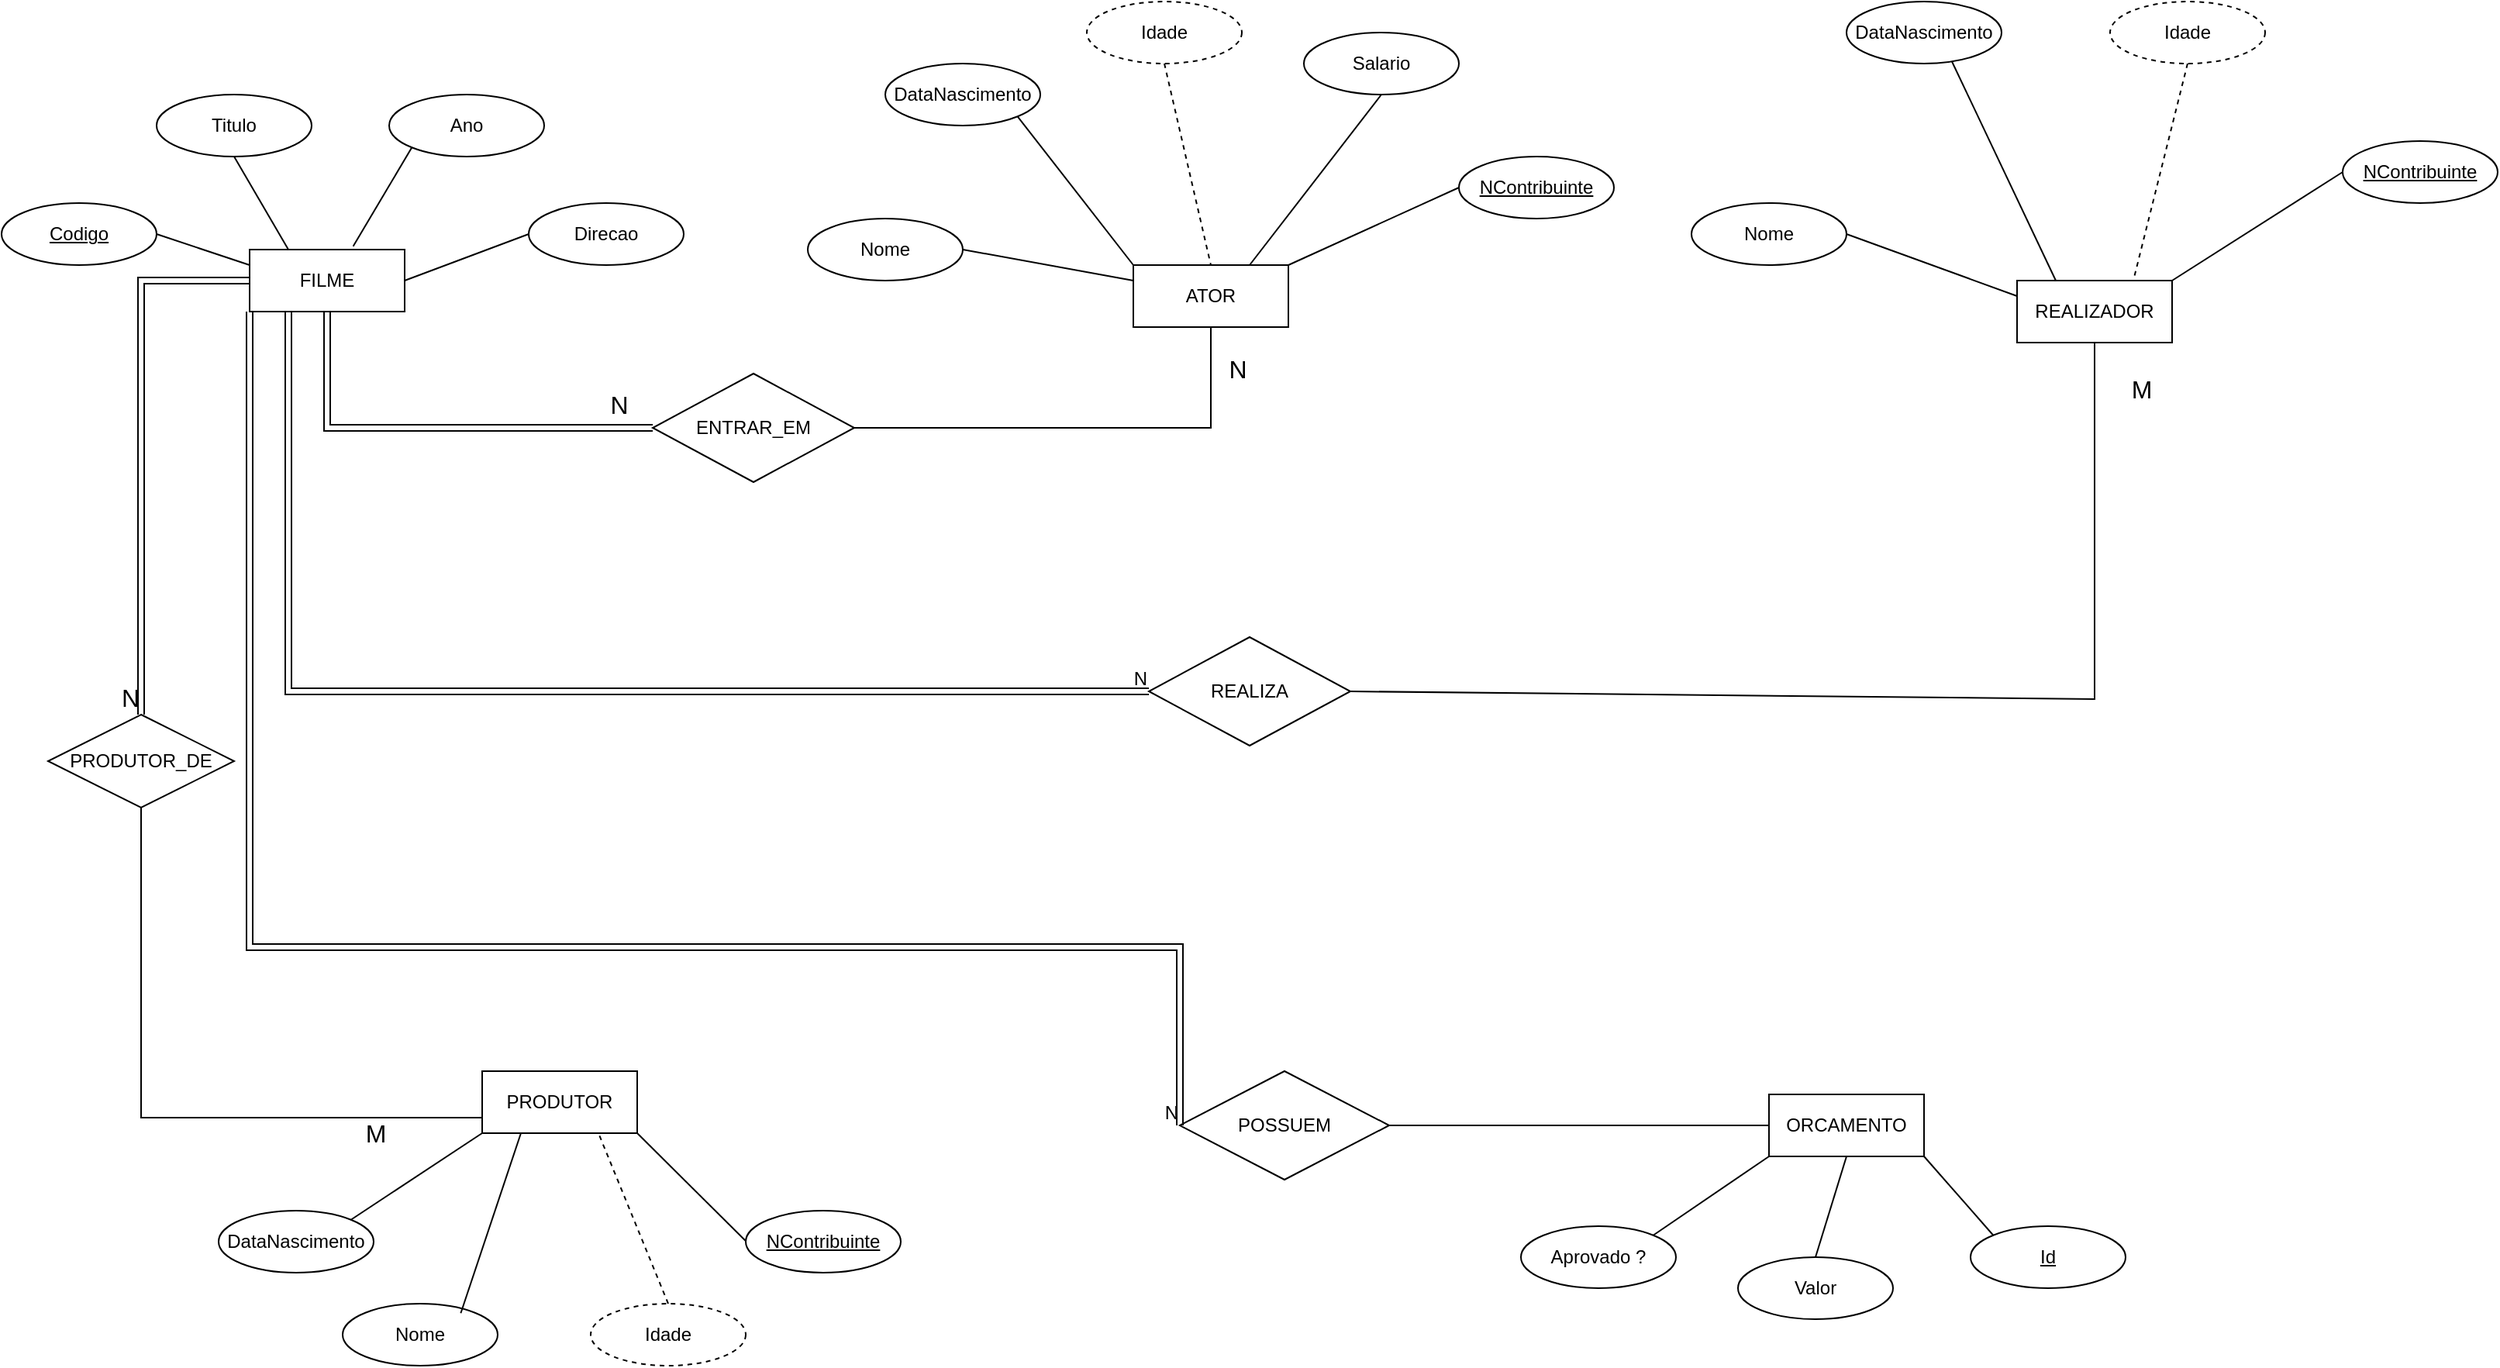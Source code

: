 <mxfile version="28.2.5">
  <diagram name="Página-1" id="HreFrmZobC3OmYjLnj-6">
    <mxGraphModel dx="1694" dy="1079" grid="1" gridSize="10" guides="1" tooltips="1" connect="1" arrows="1" fold="1" page="1" pageScale="1" pageWidth="1654" pageHeight="2336" math="0" shadow="0">
      <root>
        <mxCell id="0" />
        <mxCell id="1" parent="0" />
        <mxCell id="AuU502VJ4W-mcHUg2N5--1" value="&lt;font style=&quot;vertical-align: inherit;&quot; dir=&quot;auto&quot;&gt;&lt;font style=&quot;vertical-align: inherit;&quot; dir=&quot;auto&quot;&gt;FILME&lt;/font&gt;&lt;/font&gt;" style="whiteSpace=wrap;html=1;align=center;" parent="1" vertex="1">
          <mxGeometry x="190" y="320" width="100" height="40" as="geometry" />
        </mxCell>
        <mxCell id="AuU502VJ4W-mcHUg2N5--5" value="&lt;font style=&quot;vertical-align: inherit;&quot; dir=&quot;auto&quot;&gt;&lt;font style=&quot;vertical-align: inherit;&quot; dir=&quot;auto&quot;&gt;ATOR&lt;/font&gt;&lt;/font&gt;" style="whiteSpace=wrap;html=1;align=center;" parent="1" vertex="1">
          <mxGeometry x="760" y="330" width="100" height="40" as="geometry" />
        </mxCell>
        <mxCell id="AuU502VJ4W-mcHUg2N5--8" value="&lt;font style=&quot;vertical-align: inherit;&quot; dir=&quot;auto&quot;&gt;&lt;font style=&quot;vertical-align: inherit;&quot; dir=&quot;auto&quot;&gt;Codigo&lt;/font&gt;&lt;/font&gt;" style="ellipse;whiteSpace=wrap;html=1;align=center;fontStyle=4;" parent="1" vertex="1">
          <mxGeometry x="30" y="290" width="100" height="40" as="geometry" />
        </mxCell>
        <mxCell id="AuU502VJ4W-mcHUg2N5--9" value="&lt;font style=&quot;vertical-align: inherit;&quot; dir=&quot;auto&quot;&gt;&lt;font style=&quot;vertical-align: inherit;&quot; dir=&quot;auto&quot;&gt;Titulo&lt;/font&gt;&lt;/font&gt;" style="ellipse;whiteSpace=wrap;html=1;align=center;" parent="1" vertex="1">
          <mxGeometry x="130" y="220" width="100" height="40" as="geometry" />
        </mxCell>
        <mxCell id="AuU502VJ4W-mcHUg2N5--10" value="&lt;font style=&quot;vertical-align: inherit;&quot; dir=&quot;auto&quot;&gt;&lt;font style=&quot;vertical-align: inherit;&quot; dir=&quot;auto&quot;&gt;Ano&lt;/font&gt;&lt;/font&gt;" style="ellipse;whiteSpace=wrap;html=1;align=center;" parent="1" vertex="1">
          <mxGeometry x="280" y="220" width="100" height="40" as="geometry" />
        </mxCell>
        <mxCell id="AuU502VJ4W-mcHUg2N5--11" value="&lt;font style=&quot;vertical-align: inherit;&quot; dir=&quot;auto&quot;&gt;&lt;font style=&quot;vertical-align: inherit;&quot; dir=&quot;auto&quot;&gt;Direcao&lt;/font&gt;&lt;/font&gt;" style="ellipse;whiteSpace=wrap;html=1;align=center;" parent="1" vertex="1">
          <mxGeometry x="370" y="290" width="100" height="40" as="geometry" />
        </mxCell>
        <mxCell id="AuU502VJ4W-mcHUg2N5--12" value="" style="endArrow=none;html=1;rounded=0;exitX=1;exitY=0.5;exitDx=0;exitDy=0;entryX=0;entryY=0.25;entryDx=0;entryDy=0;" parent="1" source="AuU502VJ4W-mcHUg2N5--8" target="AuU502VJ4W-mcHUg2N5--1" edge="1">
          <mxGeometry relative="1" as="geometry">
            <mxPoint x="600" y="370" as="sourcePoint" />
            <mxPoint x="760" y="370" as="targetPoint" />
          </mxGeometry>
        </mxCell>
        <mxCell id="AuU502VJ4W-mcHUg2N5--13" value="" style="endArrow=none;html=1;rounded=0;exitX=0.5;exitY=1;exitDx=0;exitDy=0;entryX=0.25;entryY=0;entryDx=0;entryDy=0;" parent="1" source="AuU502VJ4W-mcHUg2N5--9" target="AuU502VJ4W-mcHUg2N5--1" edge="1">
          <mxGeometry relative="1" as="geometry">
            <mxPoint x="180" y="310" as="sourcePoint" />
            <mxPoint x="239" y="322" as="targetPoint" />
          </mxGeometry>
        </mxCell>
        <mxCell id="AuU502VJ4W-mcHUg2N5--14" value="" style="endArrow=none;html=1;rounded=0;exitX=0;exitY=1;exitDx=0;exitDy=0;entryX=0.668;entryY=-0.053;entryDx=0;entryDy=0;entryPerimeter=0;" parent="1" source="AuU502VJ4W-mcHUg2N5--10" target="AuU502VJ4W-mcHUg2N5--1" edge="1">
          <mxGeometry relative="1" as="geometry">
            <mxPoint x="200" y="290" as="sourcePoint" />
            <mxPoint x="235" y="350" as="targetPoint" />
          </mxGeometry>
        </mxCell>
        <mxCell id="AuU502VJ4W-mcHUg2N5--15" value="" style="endArrow=none;html=1;rounded=0;exitX=0;exitY=0.5;exitDx=0;exitDy=0;entryX=1;entryY=0.5;entryDx=0;entryDy=0;" parent="1" source="AuU502VJ4W-mcHUg2N5--11" target="AuU502VJ4W-mcHUg2N5--1" edge="1">
          <mxGeometry relative="1" as="geometry">
            <mxPoint x="428" y="310" as="sourcePoint" />
            <mxPoint x="390" y="374" as="targetPoint" />
          </mxGeometry>
        </mxCell>
        <mxCell id="AuU502VJ4W-mcHUg2N5--18" value="&lt;font style=&quot;vertical-align: inherit;&quot; dir=&quot;auto&quot;&gt;&lt;font style=&quot;vertical-align: inherit;&quot; dir=&quot;auto&quot;&gt;Nome&lt;/font&gt;&lt;/font&gt;" style="ellipse;whiteSpace=wrap;html=1;align=center;" parent="1" vertex="1">
          <mxGeometry x="550" y="300" width="100" height="40" as="geometry" />
        </mxCell>
        <mxCell id="AuU502VJ4W-mcHUg2N5--19" value="" style="endArrow=none;html=1;rounded=0;exitX=1;exitY=0.5;exitDx=0;exitDy=0;entryX=0;entryY=0.25;entryDx=0;entryDy=0;" parent="1" source="AuU502VJ4W-mcHUg2N5--18" target="AuU502VJ4W-mcHUg2N5--5" edge="1">
          <mxGeometry relative="1" as="geometry">
            <mxPoint x="760" y="650" as="sourcePoint" />
            <mxPoint x="920" y="650" as="targetPoint" />
          </mxGeometry>
        </mxCell>
        <mxCell id="AuU502VJ4W-mcHUg2N5--20" value="&lt;font style=&quot;vertical-align: inherit;&quot; dir=&quot;auto&quot;&gt;&lt;font style=&quot;vertical-align: inherit;&quot; dir=&quot;auto&quot;&gt;&lt;font style=&quot;vertical-align: inherit;&quot; dir=&quot;auto&quot;&gt;&lt;font style=&quot;vertical-align: inherit;&quot; dir=&quot;auto&quot;&gt;DataNascimento&lt;/font&gt;&lt;/font&gt;&lt;/font&gt;&lt;/font&gt;" style="ellipse;whiteSpace=wrap;html=1;align=center;" parent="1" vertex="1">
          <mxGeometry x="600" y="200" width="100" height="40" as="geometry" />
        </mxCell>
        <mxCell id="AuU502VJ4W-mcHUg2N5--21" value="" style="endArrow=none;html=1;rounded=0;exitX=1;exitY=1;exitDx=0;exitDy=0;entryX=0;entryY=0;entryDx=0;entryDy=0;" parent="1" source="AuU502VJ4W-mcHUg2N5--20" target="AuU502VJ4W-mcHUg2N5--5" edge="1">
          <mxGeometry relative="1" as="geometry">
            <mxPoint x="760" y="650" as="sourcePoint" />
            <mxPoint x="920" y="650" as="targetPoint" />
          </mxGeometry>
        </mxCell>
        <mxCell id="AuU502VJ4W-mcHUg2N5--23" value="&lt;font style=&quot;vertical-align: inherit;&quot; dir=&quot;auto&quot;&gt;&lt;font style=&quot;vertical-align: inherit;&quot; dir=&quot;auto&quot;&gt;Idade&lt;/font&gt;&lt;/font&gt;" style="ellipse;whiteSpace=wrap;html=1;align=center;dashed=1;" parent="1" vertex="1">
          <mxGeometry x="730" y="160" width="100" height="40" as="geometry" />
        </mxCell>
        <mxCell id="AuU502VJ4W-mcHUg2N5--24" value="" style="endArrow=none;html=1;rounded=0;exitX=0.5;exitY=1;exitDx=0;exitDy=0;entryX=0.5;entryY=0;entryDx=0;entryDy=0;dashed=1;" parent="1" source="AuU502VJ4W-mcHUg2N5--23" target="AuU502VJ4W-mcHUg2N5--5" edge="1">
          <mxGeometry relative="1" as="geometry">
            <mxPoint x="760" y="650" as="sourcePoint" />
            <mxPoint x="920" y="650" as="targetPoint" />
          </mxGeometry>
        </mxCell>
        <mxCell id="AuU502VJ4W-mcHUg2N5--25" value="Salario" style="ellipse;whiteSpace=wrap;html=1;align=center;" parent="1" vertex="1">
          <mxGeometry x="870" y="180" width="100" height="40" as="geometry" />
        </mxCell>
        <mxCell id="AuU502VJ4W-mcHUg2N5--26" value="" style="endArrow=none;html=1;rounded=0;exitX=0.5;exitY=1;exitDx=0;exitDy=0;entryX=0.75;entryY=0;entryDx=0;entryDy=0;" parent="1" source="AuU502VJ4W-mcHUg2N5--25" target="AuU502VJ4W-mcHUg2N5--5" edge="1">
          <mxGeometry relative="1" as="geometry">
            <mxPoint x="780" y="570" as="sourcePoint" />
            <mxPoint x="940" y="570" as="targetPoint" />
          </mxGeometry>
        </mxCell>
        <mxCell id="AuU502VJ4W-mcHUg2N5--27" value="NContribuinte" style="ellipse;whiteSpace=wrap;html=1;align=center;fontStyle=4;" parent="1" vertex="1">
          <mxGeometry x="970" y="260" width="100" height="40" as="geometry" />
        </mxCell>
        <mxCell id="AuU502VJ4W-mcHUg2N5--28" value="" style="endArrow=none;html=1;rounded=0;exitX=0;exitY=0.5;exitDx=0;exitDy=0;entryX=1;entryY=0;entryDx=0;entryDy=0;" parent="1" source="AuU502VJ4W-mcHUg2N5--27" target="AuU502VJ4W-mcHUg2N5--5" edge="1">
          <mxGeometry relative="1" as="geometry">
            <mxPoint x="925" y="250" as="sourcePoint" />
            <mxPoint x="860" y="390" as="targetPoint" />
          </mxGeometry>
        </mxCell>
        <mxCell id="AuU502VJ4W-mcHUg2N5--32" value="&lt;font style=&quot;vertical-align: inherit;&quot; dir=&quot;auto&quot;&gt;&lt;font style=&quot;vertical-align: inherit;&quot; dir=&quot;auto&quot;&gt;REALIZADOR&lt;/font&gt;&lt;/font&gt;" style="whiteSpace=wrap;html=1;align=center;" parent="1" vertex="1">
          <mxGeometry x="1330" y="340" width="100" height="40" as="geometry" />
        </mxCell>
        <mxCell id="AuU502VJ4W-mcHUg2N5--33" value="&lt;font style=&quot;vertical-align: inherit;&quot; dir=&quot;auto&quot;&gt;&lt;font style=&quot;vertical-align: inherit;&quot; dir=&quot;auto&quot;&gt;Nome&lt;/font&gt;&lt;/font&gt;" style="ellipse;whiteSpace=wrap;html=1;align=center;" parent="1" vertex="1">
          <mxGeometry x="1120" y="290" width="100" height="40" as="geometry" />
        </mxCell>
        <mxCell id="AuU502VJ4W-mcHUg2N5--34" value="" style="endArrow=none;html=1;rounded=0;exitX=1;exitY=0.5;exitDx=0;exitDy=0;entryX=0;entryY=0.25;entryDx=0;entryDy=0;" parent="1" source="AuU502VJ4W-mcHUg2N5--33" target="AuU502VJ4W-mcHUg2N5--32" edge="1">
          <mxGeometry relative="1" as="geometry">
            <mxPoint x="1330" y="640" as="sourcePoint" />
            <mxPoint x="1490" y="640" as="targetPoint" />
          </mxGeometry>
        </mxCell>
        <mxCell id="AuU502VJ4W-mcHUg2N5--35" value="&lt;font style=&quot;vertical-align: inherit;&quot; dir=&quot;auto&quot;&gt;&lt;font style=&quot;vertical-align: inherit;&quot; dir=&quot;auto&quot;&gt;&lt;font style=&quot;vertical-align: inherit;&quot; dir=&quot;auto&quot;&gt;&lt;font style=&quot;vertical-align: inherit;&quot; dir=&quot;auto&quot;&gt;DataNascimento&lt;/font&gt;&lt;/font&gt;&lt;/font&gt;&lt;/font&gt;" style="ellipse;whiteSpace=wrap;html=1;align=center;" parent="1" vertex="1">
          <mxGeometry x="1220" y="160" width="100" height="40" as="geometry" />
        </mxCell>
        <mxCell id="AuU502VJ4W-mcHUg2N5--36" value="" style="endArrow=none;html=1;rounded=0;exitX=0.679;exitY=0.962;exitDx=0;exitDy=0;entryX=0.25;entryY=0;entryDx=0;entryDy=0;exitPerimeter=0;" parent="1" source="AuU502VJ4W-mcHUg2N5--35" target="AuU502VJ4W-mcHUg2N5--32" edge="1">
          <mxGeometry relative="1" as="geometry">
            <mxPoint x="1330" y="640" as="sourcePoint" />
            <mxPoint x="1490" y="640" as="targetPoint" />
          </mxGeometry>
        </mxCell>
        <mxCell id="AuU502VJ4W-mcHUg2N5--37" value="&lt;font style=&quot;vertical-align: inherit;&quot; dir=&quot;auto&quot;&gt;&lt;font style=&quot;vertical-align: inherit;&quot; dir=&quot;auto&quot;&gt;Idade&lt;/font&gt;&lt;/font&gt;" style="ellipse;whiteSpace=wrap;html=1;align=center;dashed=1;" parent="1" vertex="1">
          <mxGeometry x="1390" y="160" width="100" height="40" as="geometry" />
        </mxCell>
        <mxCell id="AuU502VJ4W-mcHUg2N5--38" value="" style="endArrow=none;html=1;rounded=0;exitX=0.5;exitY=1;exitDx=0;exitDy=0;entryX=0.75;entryY=0;entryDx=0;entryDy=0;dashed=1;" parent="1" source="AuU502VJ4W-mcHUg2N5--37" target="AuU502VJ4W-mcHUg2N5--32" edge="1">
          <mxGeometry relative="1" as="geometry">
            <mxPoint x="1330" y="640" as="sourcePoint" />
            <mxPoint x="1490" y="640" as="targetPoint" />
          </mxGeometry>
        </mxCell>
        <mxCell id="AuU502VJ4W-mcHUg2N5--41" value="NContribuinte" style="ellipse;whiteSpace=wrap;html=1;align=center;fontStyle=4;" parent="1" vertex="1">
          <mxGeometry x="1540" y="250" width="100" height="40" as="geometry" />
        </mxCell>
        <mxCell id="AuU502VJ4W-mcHUg2N5--42" value="" style="endArrow=none;html=1;rounded=0;exitX=0;exitY=0.5;exitDx=0;exitDy=0;entryX=1;entryY=0;entryDx=0;entryDy=0;" parent="1" source="AuU502VJ4W-mcHUg2N5--41" target="AuU502VJ4W-mcHUg2N5--32" edge="1">
          <mxGeometry relative="1" as="geometry">
            <mxPoint x="1495" y="240" as="sourcePoint" />
            <mxPoint x="1430" y="380" as="targetPoint" />
          </mxGeometry>
        </mxCell>
        <mxCell id="fyLQm5aK5vv61QUFYo7e-1" value="&lt;font style=&quot;vertical-align: inherit;&quot; dir=&quot;auto&quot;&gt;&lt;font style=&quot;vertical-align: inherit;&quot; dir=&quot;auto&quot;&gt;PRODUTOR&lt;/font&gt;&lt;/font&gt;" style="whiteSpace=wrap;html=1;align=center;" vertex="1" parent="1">
          <mxGeometry x="340" y="850" width="100" height="40" as="geometry" />
        </mxCell>
        <mxCell id="fyLQm5aK5vv61QUFYo7e-2" value="&lt;font style=&quot;vertical-align: inherit;&quot; dir=&quot;auto&quot;&gt;&lt;font style=&quot;vertical-align: inherit;&quot; dir=&quot;auto&quot;&gt;Nome&lt;/font&gt;&lt;/font&gt;" style="ellipse;whiteSpace=wrap;html=1;align=center;" vertex="1" parent="1">
          <mxGeometry x="250" y="1000" width="100" height="40" as="geometry" />
        </mxCell>
        <mxCell id="fyLQm5aK5vv61QUFYo7e-3" value="" style="endArrow=none;html=1;rounded=0;exitX=0.762;exitY=0.153;exitDx=0;exitDy=0;entryX=0.25;entryY=1;entryDx=0;entryDy=0;exitPerimeter=0;" edge="1" parent="1" source="fyLQm5aK5vv61QUFYo7e-2" target="fyLQm5aK5vv61QUFYo7e-1">
          <mxGeometry relative="1" as="geometry">
            <mxPoint x="340" y="1150" as="sourcePoint" />
            <mxPoint x="500" y="1150" as="targetPoint" />
          </mxGeometry>
        </mxCell>
        <mxCell id="fyLQm5aK5vv61QUFYo7e-4" value="&lt;font style=&quot;vertical-align: inherit;&quot; dir=&quot;auto&quot;&gt;&lt;font style=&quot;vertical-align: inherit;&quot; dir=&quot;auto&quot;&gt;&lt;font style=&quot;vertical-align: inherit;&quot; dir=&quot;auto&quot;&gt;&lt;font style=&quot;vertical-align: inherit;&quot; dir=&quot;auto&quot;&gt;DataNascimento&lt;/font&gt;&lt;/font&gt;&lt;/font&gt;&lt;/font&gt;" style="ellipse;whiteSpace=wrap;html=1;align=center;" vertex="1" parent="1">
          <mxGeometry x="170" y="940" width="100" height="40" as="geometry" />
        </mxCell>
        <mxCell id="fyLQm5aK5vv61QUFYo7e-5" value="" style="endArrow=none;html=1;rounded=0;exitX=1;exitY=0;exitDx=0;exitDy=0;entryX=0;entryY=1;entryDx=0;entryDy=0;" edge="1" parent="1" source="fyLQm5aK5vv61QUFYo7e-4" target="fyLQm5aK5vv61QUFYo7e-1">
          <mxGeometry relative="1" as="geometry">
            <mxPoint x="340" y="1150" as="sourcePoint" />
            <mxPoint x="500" y="1150" as="targetPoint" />
          </mxGeometry>
        </mxCell>
        <mxCell id="fyLQm5aK5vv61QUFYo7e-6" value="&lt;font style=&quot;vertical-align: inherit;&quot; dir=&quot;auto&quot;&gt;&lt;font style=&quot;vertical-align: inherit;&quot; dir=&quot;auto&quot;&gt;Idade&lt;/font&gt;&lt;/font&gt;" style="ellipse;whiteSpace=wrap;html=1;align=center;dashed=1;" vertex="1" parent="1">
          <mxGeometry x="410" y="1000" width="100" height="40" as="geometry" />
        </mxCell>
        <mxCell id="fyLQm5aK5vv61QUFYo7e-7" value="" style="endArrow=none;html=1;rounded=0;exitX=0.5;exitY=0;exitDx=0;exitDy=0;entryX=0.75;entryY=1;entryDx=0;entryDy=0;dashed=1;" edge="1" parent="1" source="fyLQm5aK5vv61QUFYo7e-6" target="fyLQm5aK5vv61QUFYo7e-1">
          <mxGeometry relative="1" as="geometry">
            <mxPoint x="340" y="1150" as="sourcePoint" />
            <mxPoint x="500" y="1150" as="targetPoint" />
            <Array as="points" />
          </mxGeometry>
        </mxCell>
        <mxCell id="fyLQm5aK5vv61QUFYo7e-8" value="" style="endArrow=none;html=1;rounded=0;exitX=0;exitY=1;exitDx=0;exitDy=0;entryX=1;entryY=1;entryDx=0;entryDy=0;" edge="1" parent="1" target="fyLQm5aK5vv61QUFYo7e-1" source="fyLQm5aK5vv61QUFYo7e-9">
          <mxGeometry relative="1" as="geometry">
            <mxPoint x="550" y="780" as="sourcePoint" />
            <mxPoint x="440" y="890" as="targetPoint" />
          </mxGeometry>
        </mxCell>
        <mxCell id="fyLQm5aK5vv61QUFYo7e-9" value="NContribuinte" style="ellipse;whiteSpace=wrap;html=1;align=center;fontStyle=4;" vertex="1" parent="1">
          <mxGeometry x="510" y="940" width="100" height="40" as="geometry" />
        </mxCell>
        <mxCell id="fyLQm5aK5vv61QUFYo7e-10" value="&lt;font style=&quot;vertical-align: inherit;&quot; dir=&quot;auto&quot;&gt;&lt;font style=&quot;vertical-align: inherit;&quot; dir=&quot;auto&quot;&gt;ORCAMENTO&lt;/font&gt;&lt;/font&gt;" style="whiteSpace=wrap;html=1;align=center;" vertex="1" parent="1">
          <mxGeometry x="1170" y="865" width="100" height="40" as="geometry" />
        </mxCell>
        <mxCell id="fyLQm5aK5vv61QUFYo7e-11" value="&lt;font style=&quot;vertical-align: inherit;&quot; dir=&quot;auto&quot;&gt;&lt;font style=&quot;vertical-align: inherit;&quot; dir=&quot;auto&quot;&gt;Valor&lt;/font&gt;&lt;/font&gt;" style="ellipse;whiteSpace=wrap;html=1;align=center;" vertex="1" parent="1">
          <mxGeometry x="1150" y="970" width="100" height="40" as="geometry" />
        </mxCell>
        <mxCell id="fyLQm5aK5vv61QUFYo7e-12" value="" style="endArrow=none;html=1;rounded=0;exitX=0.5;exitY=0;exitDx=0;exitDy=0;entryX=0.5;entryY=1;entryDx=0;entryDy=0;" edge="1" parent="1" source="fyLQm5aK5vv61QUFYo7e-11" target="fyLQm5aK5vv61QUFYo7e-10">
          <mxGeometry relative="1" as="geometry">
            <mxPoint x="1150" y="1160" as="sourcePoint" />
            <mxPoint x="1310" y="1160" as="targetPoint" />
          </mxGeometry>
        </mxCell>
        <mxCell id="fyLQm5aK5vv61QUFYo7e-13" value="&lt;font style=&quot;vertical-align: inherit;&quot; dir=&quot;auto&quot;&gt;&lt;font style=&quot;vertical-align: inherit;&quot; dir=&quot;auto&quot;&gt;&lt;font style=&quot;vertical-align: inherit;&quot; dir=&quot;auto&quot;&gt;&lt;font style=&quot;vertical-align: inherit;&quot; dir=&quot;auto&quot;&gt;Aprovado ?&lt;/font&gt;&lt;/font&gt;&lt;/font&gt;&lt;/font&gt;" style="ellipse;whiteSpace=wrap;html=1;align=center;" vertex="1" parent="1">
          <mxGeometry x="1010" y="950" width="100" height="40" as="geometry" />
        </mxCell>
        <mxCell id="fyLQm5aK5vv61QUFYo7e-14" value="" style="endArrow=none;html=1;rounded=0;exitX=1;exitY=0;exitDx=0;exitDy=0;entryX=0;entryY=1;entryDx=0;entryDy=0;" edge="1" parent="1" source="fyLQm5aK5vv61QUFYo7e-13" target="fyLQm5aK5vv61QUFYo7e-10">
          <mxGeometry relative="1" as="geometry">
            <mxPoint x="1150" y="1160" as="sourcePoint" />
            <mxPoint x="1310" y="1160" as="targetPoint" />
          </mxGeometry>
        </mxCell>
        <mxCell id="fyLQm5aK5vv61QUFYo7e-17" value="" style="endArrow=none;html=1;rounded=0;exitX=0;exitY=0;exitDx=0;exitDy=0;entryX=1;entryY=1;entryDx=0;entryDy=0;" edge="1" parent="1" source="fyLQm5aK5vv61QUFYo7e-18" target="fyLQm5aK5vv61QUFYo7e-10">
          <mxGeometry relative="1" as="geometry">
            <mxPoint x="1360" y="790" as="sourcePoint" />
            <mxPoint x="1250" y="900" as="targetPoint" />
          </mxGeometry>
        </mxCell>
        <mxCell id="fyLQm5aK5vv61QUFYo7e-18" value="Id" style="ellipse;whiteSpace=wrap;html=1;align=center;fontStyle=4;" vertex="1" parent="1">
          <mxGeometry x="1300" y="950" width="100" height="40" as="geometry" />
        </mxCell>
        <mxCell id="fyLQm5aK5vv61QUFYo7e-19" value="ENTRAR_EM" style="shape=rhombus;perimeter=rhombusPerimeter;whiteSpace=wrap;html=1;align=center;" vertex="1" parent="1">
          <mxGeometry x="450" y="400" width="130" height="70" as="geometry" />
        </mxCell>
        <mxCell id="fyLQm5aK5vv61QUFYo7e-20" value="REALIZA" style="shape=rhombus;perimeter=rhombusPerimeter;whiteSpace=wrap;html=1;align=center;" vertex="1" parent="1">
          <mxGeometry x="770" y="570" width="130" height="70" as="geometry" />
        </mxCell>
        <mxCell id="fyLQm5aK5vv61QUFYo7e-21" value="PRODUTOR_DE" style="shape=rhombus;perimeter=rhombusPerimeter;whiteSpace=wrap;html=1;align=center;" vertex="1" parent="1">
          <mxGeometry x="60" y="620" width="120" height="60" as="geometry" />
        </mxCell>
        <mxCell id="fyLQm5aK5vv61QUFYo7e-22" value="POSSUEM" style="shape=rhombus;perimeter=rhombusPerimeter;whiteSpace=wrap;html=1;align=center;" vertex="1" parent="1">
          <mxGeometry x="790" y="850" width="135" height="70" as="geometry" />
        </mxCell>
        <mxCell id="fyLQm5aK5vv61QUFYo7e-25" value="" style="shape=link;html=1;rounded=0;exitX=0.5;exitY=1;exitDx=0;exitDy=0;entryX=0;entryY=0.5;entryDx=0;entryDy=0;" edge="1" parent="1" source="AuU502VJ4W-mcHUg2N5--1" target="fyLQm5aK5vv61QUFYo7e-19">
          <mxGeometry relative="1" as="geometry">
            <mxPoint x="760" y="620" as="sourcePoint" />
            <mxPoint x="920" y="620" as="targetPoint" />
            <Array as="points">
              <mxPoint x="240" y="435" />
            </Array>
          </mxGeometry>
        </mxCell>
        <mxCell id="fyLQm5aK5vv61QUFYo7e-40" value="N" style="edgeLabel;html=1;align=center;verticalAlign=middle;resizable=0;points=[];fontSize=16;" vertex="1" connectable="0" parent="fyLQm5aK5vv61QUFYo7e-25">
          <mxGeometry x="0.842" y="8" relative="1" as="geometry">
            <mxPoint y="-7" as="offset" />
          </mxGeometry>
        </mxCell>
        <mxCell id="fyLQm5aK5vv61QUFYo7e-27" value="" style="endArrow=none;html=1;rounded=0;exitX=1;exitY=0.5;exitDx=0;exitDy=0;entryX=0.5;entryY=1;entryDx=0;entryDy=0;" edge="1" parent="1" source="fyLQm5aK5vv61QUFYo7e-19" target="AuU502VJ4W-mcHUg2N5--5">
          <mxGeometry relative="1" as="geometry">
            <mxPoint x="760" y="620" as="sourcePoint" />
            <mxPoint x="800" y="410" as="targetPoint" />
            <Array as="points">
              <mxPoint x="810" y="435" />
            </Array>
          </mxGeometry>
        </mxCell>
        <mxCell id="fyLQm5aK5vv61QUFYo7e-30" value="N" style="edgeLabel;html=1;align=center;verticalAlign=middle;resizable=0;points=[];fontSize=16;" vertex="1" connectable="0" parent="fyLQm5aK5vv61QUFYo7e-27">
          <mxGeometry x="0.819" y="-2" relative="1" as="geometry">
            <mxPoint x="15" as="offset" />
          </mxGeometry>
        </mxCell>
        <mxCell id="fyLQm5aK5vv61QUFYo7e-31" value="" style="shape=link;html=1;rounded=0;exitX=0.25;exitY=1;exitDx=0;exitDy=0;entryX=0;entryY=0.5;entryDx=0;entryDy=0;" edge="1" parent="1" source="AuU502VJ4W-mcHUg2N5--1" target="fyLQm5aK5vv61QUFYo7e-20">
          <mxGeometry relative="1" as="geometry">
            <mxPoint x="760" y="520" as="sourcePoint" />
            <mxPoint x="920" y="520" as="targetPoint" />
            <Array as="points">
              <mxPoint x="215" y="605" />
            </Array>
          </mxGeometry>
        </mxCell>
        <mxCell id="fyLQm5aK5vv61QUFYo7e-32" value="N" style="resizable=0;html=1;whiteSpace=wrap;align=right;verticalAlign=bottom;" connectable="0" vertex="1" parent="fyLQm5aK5vv61QUFYo7e-31">
          <mxGeometry x="1" relative="1" as="geometry" />
        </mxCell>
        <mxCell id="fyLQm5aK5vv61QUFYo7e-33" value="" style="endArrow=none;html=1;rounded=0;entryX=0.5;entryY=1;entryDx=0;entryDy=0;exitX=1;exitY=0.5;exitDx=0;exitDy=0;" edge="1" parent="1" source="fyLQm5aK5vv61QUFYo7e-20" target="AuU502VJ4W-mcHUg2N5--32">
          <mxGeometry relative="1" as="geometry">
            <mxPoint x="760" y="520" as="sourcePoint" />
            <mxPoint x="920" y="520" as="targetPoint" />
            <Array as="points">
              <mxPoint x="1380" y="610" />
            </Array>
          </mxGeometry>
        </mxCell>
        <mxCell id="fyLQm5aK5vv61QUFYo7e-42" value="M" style="edgeLabel;html=1;align=center;verticalAlign=middle;resizable=0;points=[];fontSize=16;" vertex="1" connectable="0" parent="fyLQm5aK5vv61QUFYo7e-33">
          <mxGeometry x="0.888" y="3" relative="1" as="geometry">
            <mxPoint x="33" y="-10" as="offset" />
          </mxGeometry>
        </mxCell>
        <mxCell id="fyLQm5aK5vv61QUFYo7e-34" value="" style="shape=link;html=1;rounded=0;exitX=0;exitY=0.5;exitDx=0;exitDy=0;entryX=0.5;entryY=0;entryDx=0;entryDy=0;" edge="1" parent="1" source="AuU502VJ4W-mcHUg2N5--1" target="fyLQm5aK5vv61QUFYo7e-21">
          <mxGeometry relative="1" as="geometry">
            <mxPoint x="760" y="520" as="sourcePoint" />
            <mxPoint x="920" y="520" as="targetPoint" />
            <Array as="points">
              <mxPoint x="120" y="340" />
            </Array>
          </mxGeometry>
        </mxCell>
        <mxCell id="fyLQm5aK5vv61QUFYo7e-35" value="N" style="resizable=0;html=1;whiteSpace=wrap;align=right;verticalAlign=bottom;fontSize=16;" connectable="0" vertex="1" parent="fyLQm5aK5vv61QUFYo7e-34">
          <mxGeometry x="1" relative="1" as="geometry" />
        </mxCell>
        <mxCell id="fyLQm5aK5vv61QUFYo7e-36" value="" style="endArrow=none;html=1;rounded=0;exitX=0.5;exitY=1;exitDx=0;exitDy=0;entryX=0;entryY=0.75;entryDx=0;entryDy=0;" edge="1" parent="1" source="fyLQm5aK5vv61QUFYo7e-21" target="fyLQm5aK5vv61QUFYo7e-1">
          <mxGeometry relative="1" as="geometry">
            <mxPoint x="760" y="520" as="sourcePoint" />
            <mxPoint x="920" y="520" as="targetPoint" />
            <Array as="points">
              <mxPoint x="120" y="880" />
            </Array>
          </mxGeometry>
        </mxCell>
        <mxCell id="fyLQm5aK5vv61QUFYo7e-43" value="M" style="edgeLabel;html=1;align=center;verticalAlign=middle;resizable=0;points=[];fontSize=16;" vertex="1" connectable="0" parent="fyLQm5aK5vv61QUFYo7e-36">
          <mxGeometry x="0.654" y="-2" relative="1" as="geometry">
            <mxPoint x="3" y="8" as="offset" />
          </mxGeometry>
        </mxCell>
        <mxCell id="fyLQm5aK5vv61QUFYo7e-37" value="" style="shape=link;html=1;rounded=0;exitX=0;exitY=1;exitDx=0;exitDy=0;entryX=0;entryY=0.5;entryDx=0;entryDy=0;" edge="1" parent="1" source="AuU502VJ4W-mcHUg2N5--1" target="fyLQm5aK5vv61QUFYo7e-22">
          <mxGeometry relative="1" as="geometry">
            <mxPoint x="760" y="520" as="sourcePoint" />
            <mxPoint x="790" y="880" as="targetPoint" />
            <Array as="points">
              <mxPoint x="190" y="770" />
              <mxPoint x="790" y="770" />
            </Array>
          </mxGeometry>
        </mxCell>
        <mxCell id="fyLQm5aK5vv61QUFYo7e-38" value="N" style="resizable=0;html=1;whiteSpace=wrap;align=right;verticalAlign=bottom;" connectable="0" vertex="1" parent="fyLQm5aK5vv61QUFYo7e-37">
          <mxGeometry x="1" relative="1" as="geometry" />
        </mxCell>
        <mxCell id="fyLQm5aK5vv61QUFYo7e-39" value="" style="endArrow=none;html=1;rounded=0;exitX=1;exitY=0.5;exitDx=0;exitDy=0;entryX=0;entryY=0.5;entryDx=0;entryDy=0;" edge="1" parent="1" source="fyLQm5aK5vv61QUFYo7e-22" target="fyLQm5aK5vv61QUFYo7e-10">
          <mxGeometry relative="1" as="geometry">
            <mxPoint x="760" y="520" as="sourcePoint" />
            <mxPoint x="920" y="520" as="targetPoint" />
          </mxGeometry>
        </mxCell>
      </root>
    </mxGraphModel>
  </diagram>
</mxfile>
